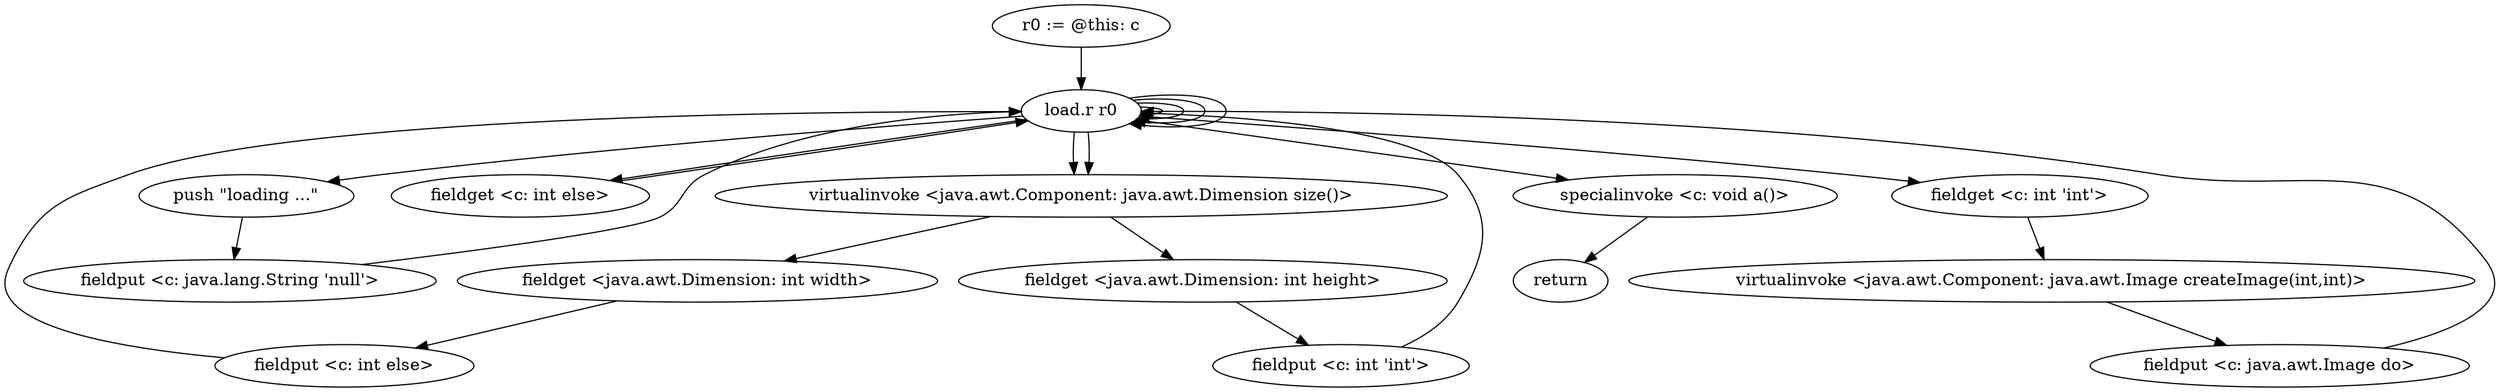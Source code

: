 digraph "" {
    "r0 := @this: c"
    "load.r r0"
    "r0 := @this: c"->"load.r r0";
    "load.r r0"->"load.r r0";
    "virtualinvoke <java.awt.Component: java.awt.Dimension size()>"
    "load.r r0"->"virtualinvoke <java.awt.Component: java.awt.Dimension size()>";
    "fieldget <java.awt.Dimension: int width>"
    "virtualinvoke <java.awt.Component: java.awt.Dimension size()>"->"fieldget <java.awt.Dimension: int width>";
    "fieldput <c: int else>"
    "fieldget <java.awt.Dimension: int width>"->"fieldput <c: int else>";
    "fieldput <c: int else>"->"load.r r0";
    "load.r r0"->"load.r r0";
    "load.r r0"->"virtualinvoke <java.awt.Component: java.awt.Dimension size()>";
    "fieldget <java.awt.Dimension: int height>"
    "virtualinvoke <java.awt.Component: java.awt.Dimension size()>"->"fieldget <java.awt.Dimension: int height>";
    "fieldput <c: int 'int'>"
    "fieldget <java.awt.Dimension: int height>"->"fieldput <c: int 'int'>";
    "fieldput <c: int 'int'>"->"load.r r0";
    "push \"loading ...\""
    "load.r r0"->"push \"loading ...\"";
    "fieldput <c: java.lang.String 'null'>"
    "push \"loading ...\""->"fieldput <c: java.lang.String 'null'>";
    "fieldput <c: java.lang.String 'null'>"->"load.r r0";
    "load.r r0"->"load.r r0";
    "load.r r0"->"load.r r0";
    "fieldget <c: int else>"
    "load.r r0"->"fieldget <c: int else>";
    "fieldget <c: int else>"->"load.r r0";
    "fieldget <c: int 'int'>"
    "load.r r0"->"fieldget <c: int 'int'>";
    "virtualinvoke <java.awt.Component: java.awt.Image createImage(int,int)>"
    "fieldget <c: int 'int'>"->"virtualinvoke <java.awt.Component: java.awt.Image createImage(int,int)>";
    "fieldput <c: java.awt.Image do>"
    "virtualinvoke <java.awt.Component: java.awt.Image createImage(int,int)>"->"fieldput <c: java.awt.Image do>";
    "fieldput <c: java.awt.Image do>"->"load.r r0";
    "specialinvoke <c: void a()>"
    "load.r r0"->"specialinvoke <c: void a()>";
    "return"
    "specialinvoke <c: void a()>"->"return";
}
